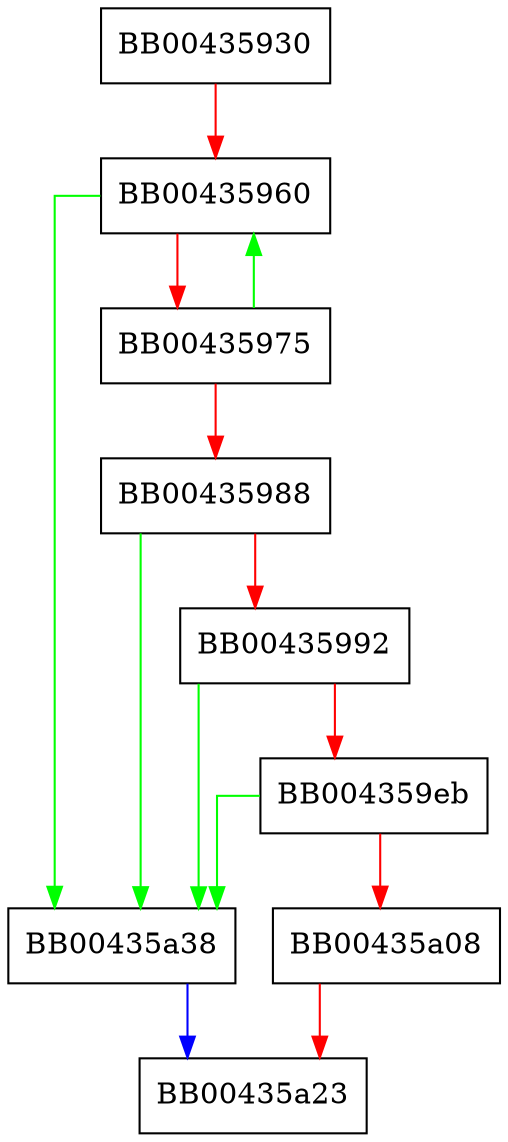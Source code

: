digraph handle_symlink {
  node [shape="box"];
  graph [splines=ortho];
  BB00435930 -> BB00435960 [color="red"];
  BB00435960 -> BB00435a38 [color="green"];
  BB00435960 -> BB00435975 [color="red"];
  BB00435975 -> BB00435960 [color="green"];
  BB00435975 -> BB00435988 [color="red"];
  BB00435988 -> BB00435a38 [color="green"];
  BB00435988 -> BB00435992 [color="red"];
  BB00435992 -> BB00435a38 [color="green"];
  BB00435992 -> BB004359eb [color="red"];
  BB004359eb -> BB00435a38 [color="green"];
  BB004359eb -> BB00435a08 [color="red"];
  BB00435a08 -> BB00435a23 [color="red"];
  BB00435a38 -> BB00435a23 [color="blue"];
}